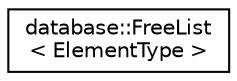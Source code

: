 digraph "Graphical Class Hierarchy"
{
 // LATEX_PDF_SIZE
  edge [fontname="Helvetica",fontsize="10",labelfontname="Helvetica",labelfontsize="10"];
  node [fontname="Helvetica",fontsize="10",shape=record];
  rankdir="LR";
  Node0 [label="database::FreeList\l\< ElementType \>",height=0.2,width=0.4,color="black", fillcolor="white", style="filled",URL="$classdatabase_1_1FreeList.html",tooltip=" "];
}
